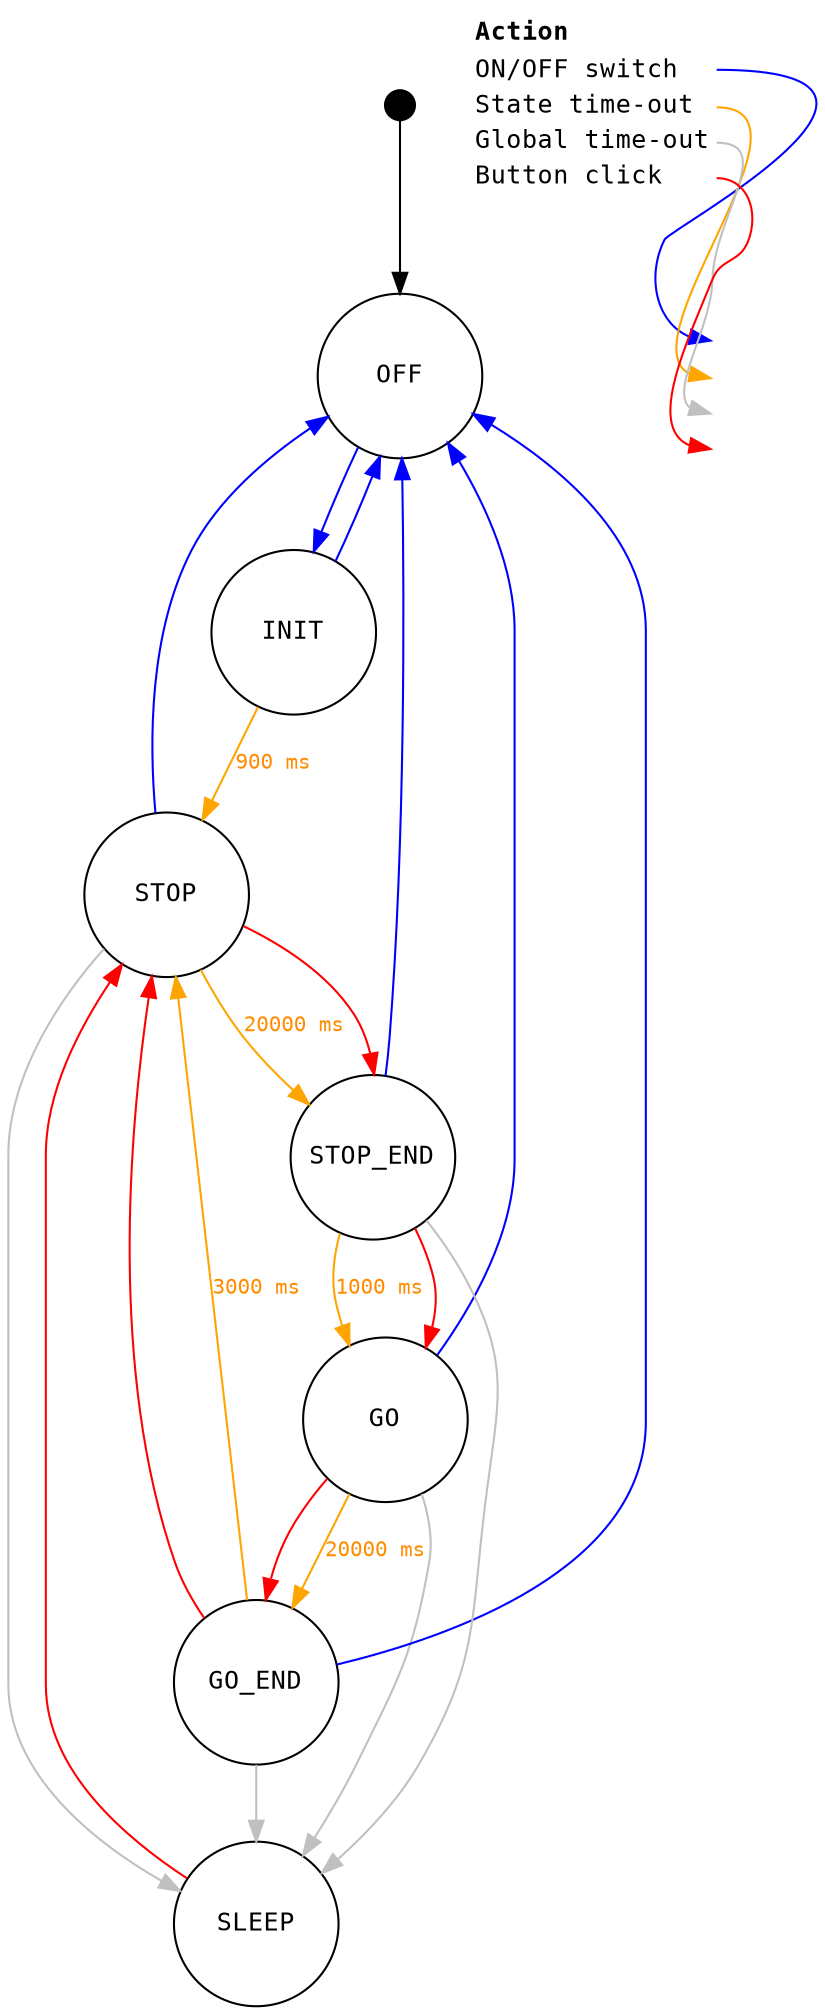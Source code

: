 digraph {
  node [color="black" fixedsize=true fontsize="12" fontname="monospace" shape="circle" width=1.1];
  edge [fontname="monospace" fontsize="10" fontcolor="darkorange"];
  Input [shape="point" width=0.2]
  Input -> OFF
  GO -> GO_END -> STOP -> STOP_END -> GO [color="red"]
  GO -> GO_END [color="orange" label="20000 ms"]
  GO_END -> STOP [color="orange" label="3000 ms"]
  STOP -> STOP_END [color="orange" label="20000 ms"]
  STOP_END -> GO [color="orange" label="1000 ms"]
  OFF -> INIT [color="blue"]
  INIT -> STOP [color="orange" label="900 ms"]
  INIT -> OFF [color="blue"]
  GO -> OFF [color="blue"]
  GO_END -> OFF [color="blue"]
  STOP -> OFF [color="blue"]
  STOP_END -> OFF [color="blue"]
  GO -> SLEEP [color="gray"]
  GO_END -> SLEEP [color="gray"]
  STOP -> SLEEP [color="gray"]
  STOP_END -> SLEEP [color="gray"]
  SLEEP -> STOP [color="red"]

  node [shape=plaintext fixedsize=false]
  subgraph legend {
    shape = "rectangle";
    key [label=<<table border="0" cellpadding="2" cellspacing="0" cellborder="0">
      <tr><td align="left"><b>Action</b></td></tr>
      <tr><td align="left" port="off_switch">ON/OFF switch</td></tr>
      <tr><td align="left" port="stimeout">State time-out</td></tr>
      <tr><td align="left" port="gtimeout">Global time-out</td></tr>
      <tr><td align="left" port="button">Button click</td></tr>
      </table>>]
    key2 [label=<<table border="0" cellpadding="2" cellspacing="0" cellborder="0" width="1">
      <tr><td>&nbsp;</td></tr>
      <tr><td port="off_switch">&nbsp;</td></tr>
      <tr><td port="stimeout">&nbsp;</td></tr>
      <tr><td port="gtimeout">&nbsp;</td></tr>
      <tr><td port="button">&nbsp;</td></tr>
      </table>>]
    key:off_switch:e -> key2:off_switch:w [color="blue"]
    key:stimeout:e -> key2:stimeout:w [color="orange"]
    key:gtimeout:e -> key2:gtimeout:w [color="gray"]
    key:button:e -> key2:button:w [color="red"]
  }
}
